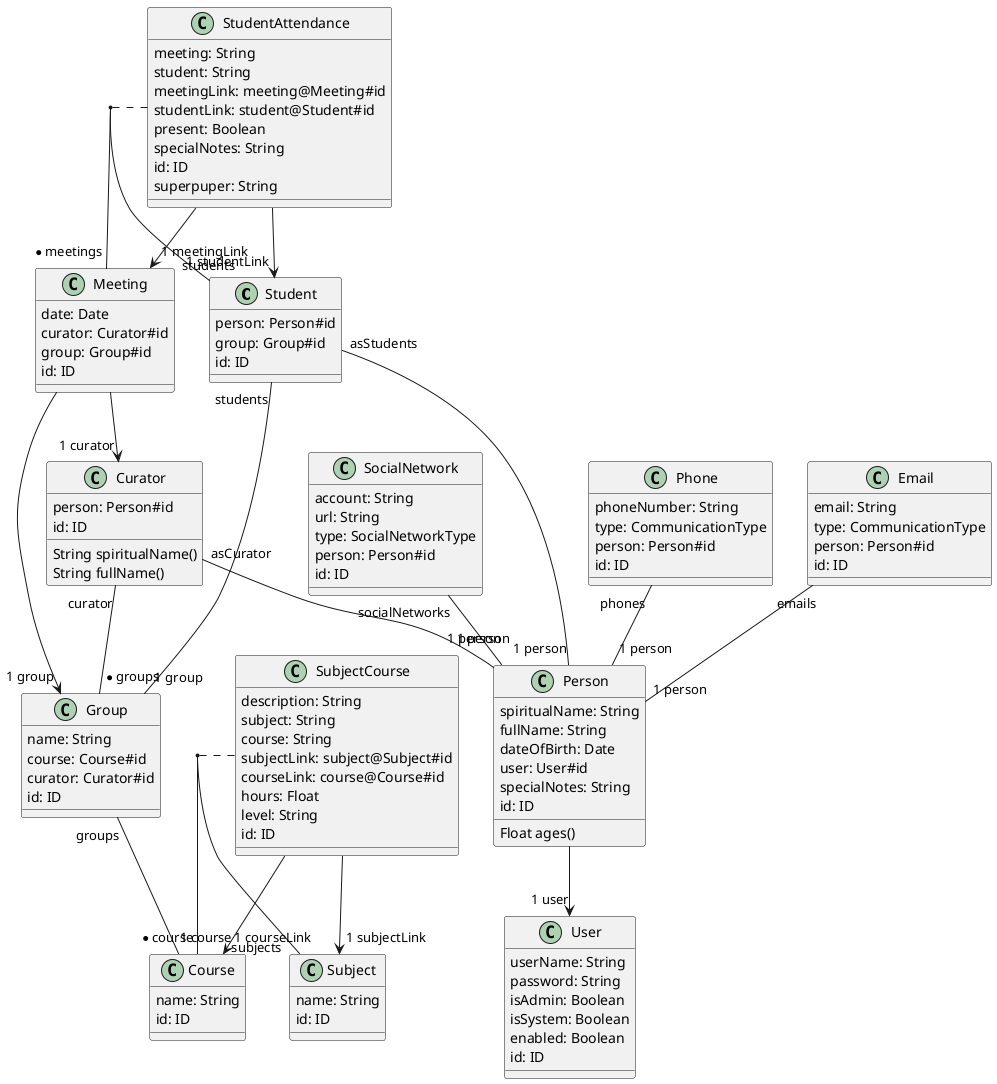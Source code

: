 @startuml all

  Student "asStudents" -- "1 person" Person

  Student "students" -- "1 group" Group

  Student "students" -- "* meetings" Meeting
  (Student, Meeting) . StudentAttendance

  Curator "asCurator" -- "1 person" Person

  Curator "curator" -- "* groups" Group

  Group "groups" -- "1 course" Course

  Person --> "1 user" User

  SocialNetwork "socialNetworks" -- "1 person" Person

  Phone "phones" -- "1 person" Person

  Email "emails" -- "1 person" Person

  StudentAttendance --> "1 meetingLink" Meeting

  StudentAttendance --> "1 studentLink" Student

  Meeting --> "1 curator" Curator

  Meeting --> "1 group" Group

  Subject "subjects" -- "* course" Course
  (Subject, Course) . SubjectCourse

  SubjectCourse --> "1 subjectLink" Subject

  SubjectCourse --> "1 courseLink" Course


  class Student {
    person: Person#id
    group: Group#id
    id: ID
  }

  class Curator {
    person: Person#id
    id: ID
    String spiritualName()
    String fullName()
  }

  class Group {
    name: String
    course: Course#id
    curator: Curator#id
    id: ID
  }

  class Person {
    spiritualName: String
    fullName: String
    dateOfBirth: Date
    user: User#id
    specialNotes: String
    id: ID
    Float ages()
  }

  class User {
    userName: String
    password: String
    isAdmin: Boolean
    isSystem: Boolean
    enabled: Boolean
    id: ID
  }

  class SocialNetwork {
    account: String
    url: String
    type: SocialNetworkType
    person: Person#id
    id: ID
  }

  class Phone {
    phoneNumber: String
    type: CommunicationType
    person: Person#id
    id: ID
  }

  class Email {
    email: String
    type: CommunicationType
    person: Person#id
    id: ID
  }

  class StudentAttendance {
    meeting: String
    student: String
    meetingLink: meeting@Meeting#id
    studentLink: student@Student#id
    present: Boolean
    specialNotes: String
    id: ID
    superpuper: String
  }

  class Meeting {
    date: Date
    curator: Curator#id
    group: Group#id
    id: ID
  }

  class Subject {
    name: String
    id: ID
  }

  class Course {
    name: String
    id: ID
  }

  class SubjectCourse {
    description: String
    subject: String
    course: String
    subjectLink: subject@Subject#id
    courseLink: course@Course#id
    hours: Float
    level: String
    id: ID
  }

@enduml